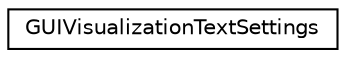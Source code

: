 digraph "Graphical Class Hierarchy"
{
  edge [fontname="Helvetica",fontsize="10",labelfontname="Helvetica",labelfontsize="10"];
  node [fontname="Helvetica",fontsize="10",shape=record];
  rankdir="LR";
  Node0 [label="GUIVisualizationTextSettings",height=0.2,width=0.4,color="black", fillcolor="white", style="filled",URL="$d9/d64/struct_g_u_i_visualization_text_settings.html"];
}
